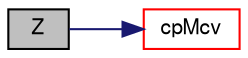 digraph "Z"
{
  bgcolor="transparent";
  edge [fontname="FreeSans",fontsize="10",labelfontname="FreeSans",labelfontsize="10"];
  node [fontname="FreeSans",fontsize="10",shape=record];
  rankdir="LR";
  Node42 [label="Z",height=0.2,width=0.4,color="black", fillcolor="grey75", style="filled", fontcolor="black"];
  Node42 -> Node43 [color="midnightblue",fontsize="10",style="solid",fontname="FreeSans"];
  Node43 [label="cpMcv",height=0.2,width=0.4,color="red",URL="$a30246.html#a986a2c5922fcdeb4d94d3721b22804f3",tooltip="Return (cp - cv) [J/(kmol K]. "];
}
